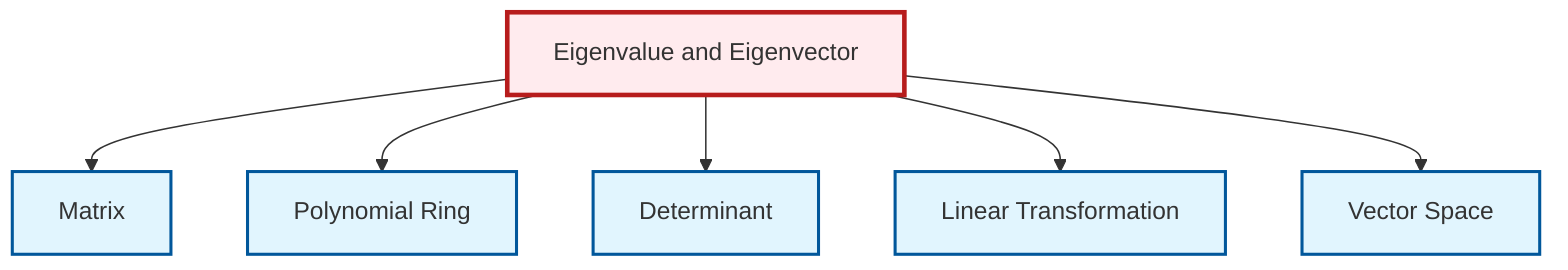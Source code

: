 graph TD
    classDef definition fill:#e1f5fe,stroke:#01579b,stroke-width:2px
    classDef theorem fill:#f3e5f5,stroke:#4a148c,stroke-width:2px
    classDef axiom fill:#fff3e0,stroke:#e65100,stroke-width:2px
    classDef example fill:#e8f5e9,stroke:#1b5e20,stroke-width:2px
    classDef current fill:#ffebee,stroke:#b71c1c,stroke-width:3px
    def-vector-space["Vector Space"]:::definition
    def-matrix["Matrix"]:::definition
    def-polynomial-ring["Polynomial Ring"]:::definition
    def-determinant["Determinant"]:::definition
    def-eigenvalue-eigenvector["Eigenvalue and Eigenvector"]:::definition
    def-linear-transformation["Linear Transformation"]:::definition
    def-eigenvalue-eigenvector --> def-matrix
    def-eigenvalue-eigenvector --> def-polynomial-ring
    def-eigenvalue-eigenvector --> def-determinant
    def-eigenvalue-eigenvector --> def-linear-transformation
    def-eigenvalue-eigenvector --> def-vector-space
    class def-eigenvalue-eigenvector current